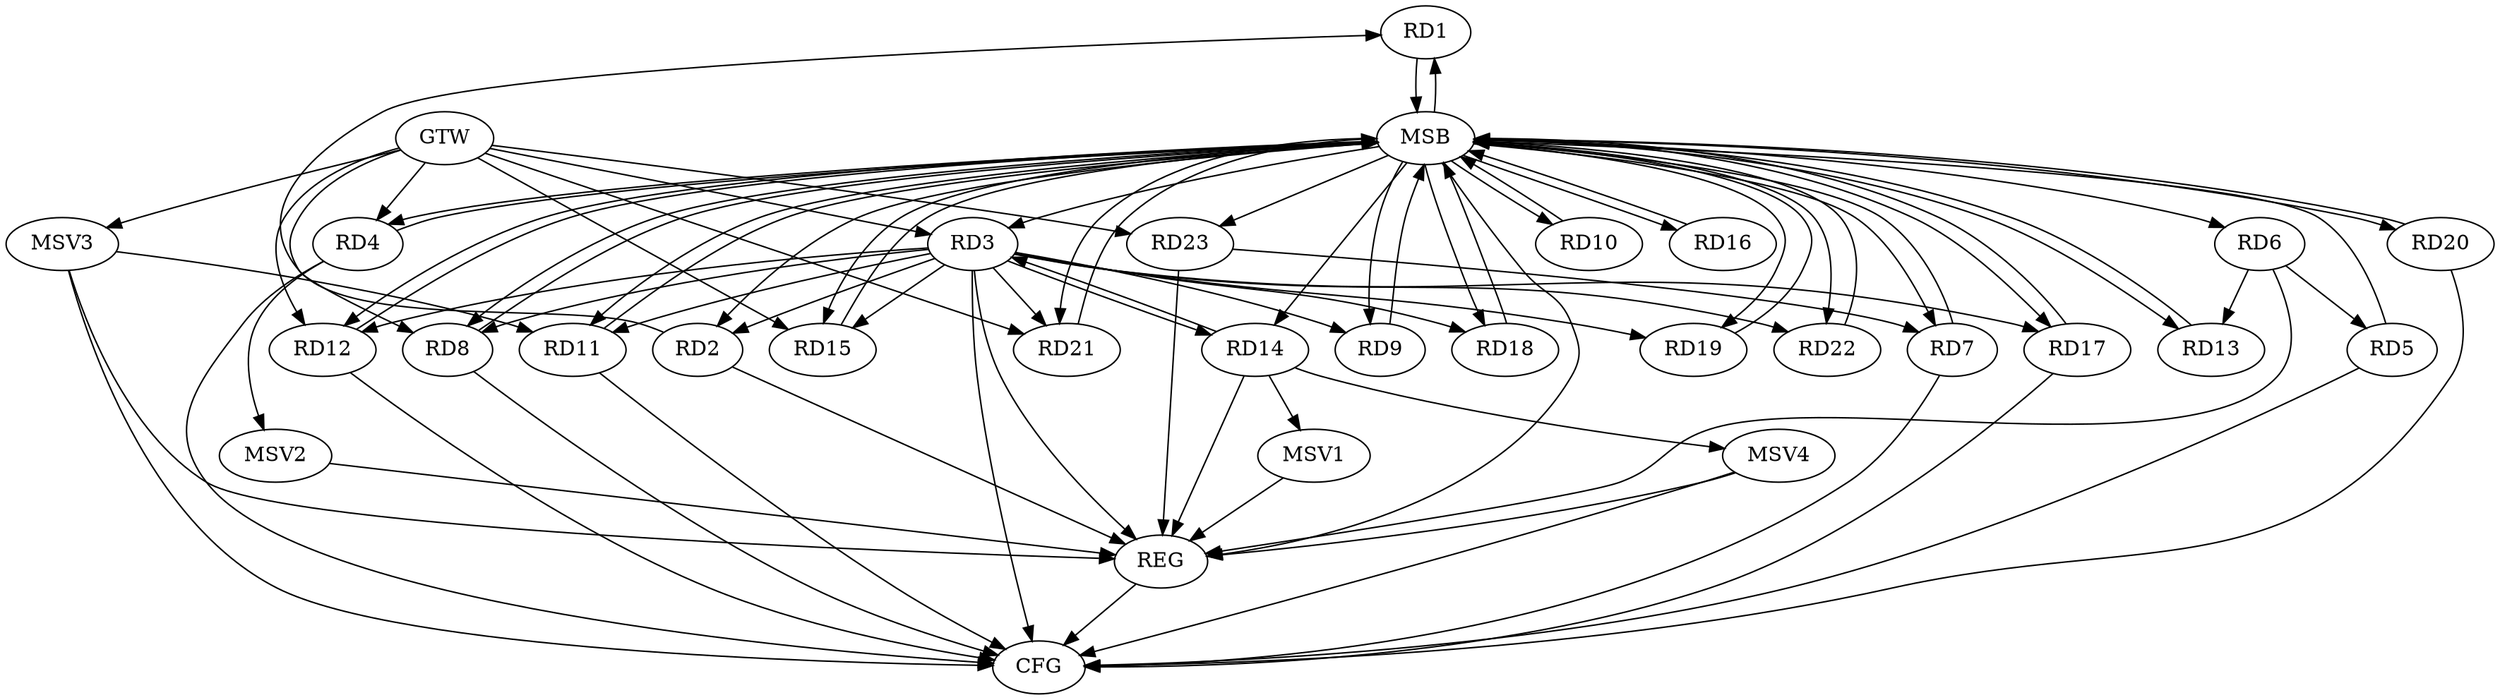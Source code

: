 strict digraph G {
  RD1 [ label="RD1" ];
  RD2 [ label="RD2" ];
  RD3 [ label="RD3" ];
  RD4 [ label="RD4" ];
  RD5 [ label="RD5" ];
  RD6 [ label="RD6" ];
  RD7 [ label="RD7" ];
  RD8 [ label="RD8" ];
  RD9 [ label="RD9" ];
  RD10 [ label="RD10" ];
  RD11 [ label="RD11" ];
  RD12 [ label="RD12" ];
  RD13 [ label="RD13" ];
  RD14 [ label="RD14" ];
  RD15 [ label="RD15" ];
  RD16 [ label="RD16" ];
  RD17 [ label="RD17" ];
  RD18 [ label="RD18" ];
  RD19 [ label="RD19" ];
  RD20 [ label="RD20" ];
  RD21 [ label="RD21" ];
  RD22 [ label="RD22" ];
  RD23 [ label="RD23" ];
  GTW [ label="GTW" ];
  REG [ label="REG" ];
  MSB [ label="MSB" ];
  CFG [ label="CFG" ];
  MSV1 [ label="MSV1" ];
  MSV2 [ label="MSV2" ];
  MSV3 [ label="MSV3" ];
  MSV4 [ label="MSV4" ];
  RD2 -> RD1;
  RD14 -> RD3;
  RD3 -> RD15;
  RD3 -> RD17;
  RD6 -> RD5;
  RD6 -> RD13;
  RD23 -> RD7;
  GTW -> RD15;
  GTW -> RD23;
  GTW -> RD8;
  GTW -> RD12;
  GTW -> RD21;
  GTW -> RD3;
  GTW -> RD4;
  RD2 -> REG;
  RD3 -> REG;
  RD6 -> REG;
  RD14 -> REG;
  RD23 -> REG;
  RD1 -> MSB;
  MSB -> RD8;
  MSB -> RD18;
  MSB -> RD19;
  MSB -> REG;
  RD4 -> MSB;
  MSB -> RD11;
  MSB -> RD15;
  MSB -> RD16;
  MSB -> RD23;
  RD5 -> MSB;
  RD7 -> MSB;
  RD8 -> MSB;
  MSB -> RD12;
  RD9 -> MSB;
  MSB -> RD2;
  MSB -> RD14;
  RD10 -> MSB;
  MSB -> RD9;
  MSB -> RD13;
  RD11 -> MSB;
  MSB -> RD4;
  RD12 -> MSB;
  MSB -> RD6;
  RD13 -> MSB;
  MSB -> RD20;
  MSB -> RD21;
  RD15 -> MSB;
  RD16 -> MSB;
  MSB -> RD17;
  RD17 -> MSB;
  MSB -> RD7;
  RD18 -> MSB;
  MSB -> RD22;
  RD19 -> MSB;
  RD20 -> MSB;
  MSB -> RD1;
  MSB -> RD3;
  RD21 -> MSB;
  MSB -> RD10;
  RD22 -> MSB;
  RD7 -> CFG;
  RD4 -> CFG;
  RD8 -> CFG;
  RD20 -> CFG;
  RD12 -> CFG;
  RD11 -> CFG;
  RD5 -> CFG;
  RD17 -> CFG;
  RD3 -> CFG;
  REG -> CFG;
  RD3 -> RD21;
  RD3 -> RD14;
  RD3 -> RD2;
  RD3 -> RD12;
  RD3 -> RD22;
  RD3 -> RD11;
  RD3 -> RD9;
  RD3 -> RD19;
  RD3 -> RD8;
  RD3 -> RD18;
  RD14 -> MSV1;
  MSV1 -> REG;
  RD4 -> MSV2;
  MSV2 -> REG;
  MSV3 -> RD11;
  GTW -> MSV3;
  MSV3 -> REG;
  MSV3 -> CFG;
  RD14 -> MSV4;
  MSV4 -> REG;
  MSV4 -> CFG;
}
